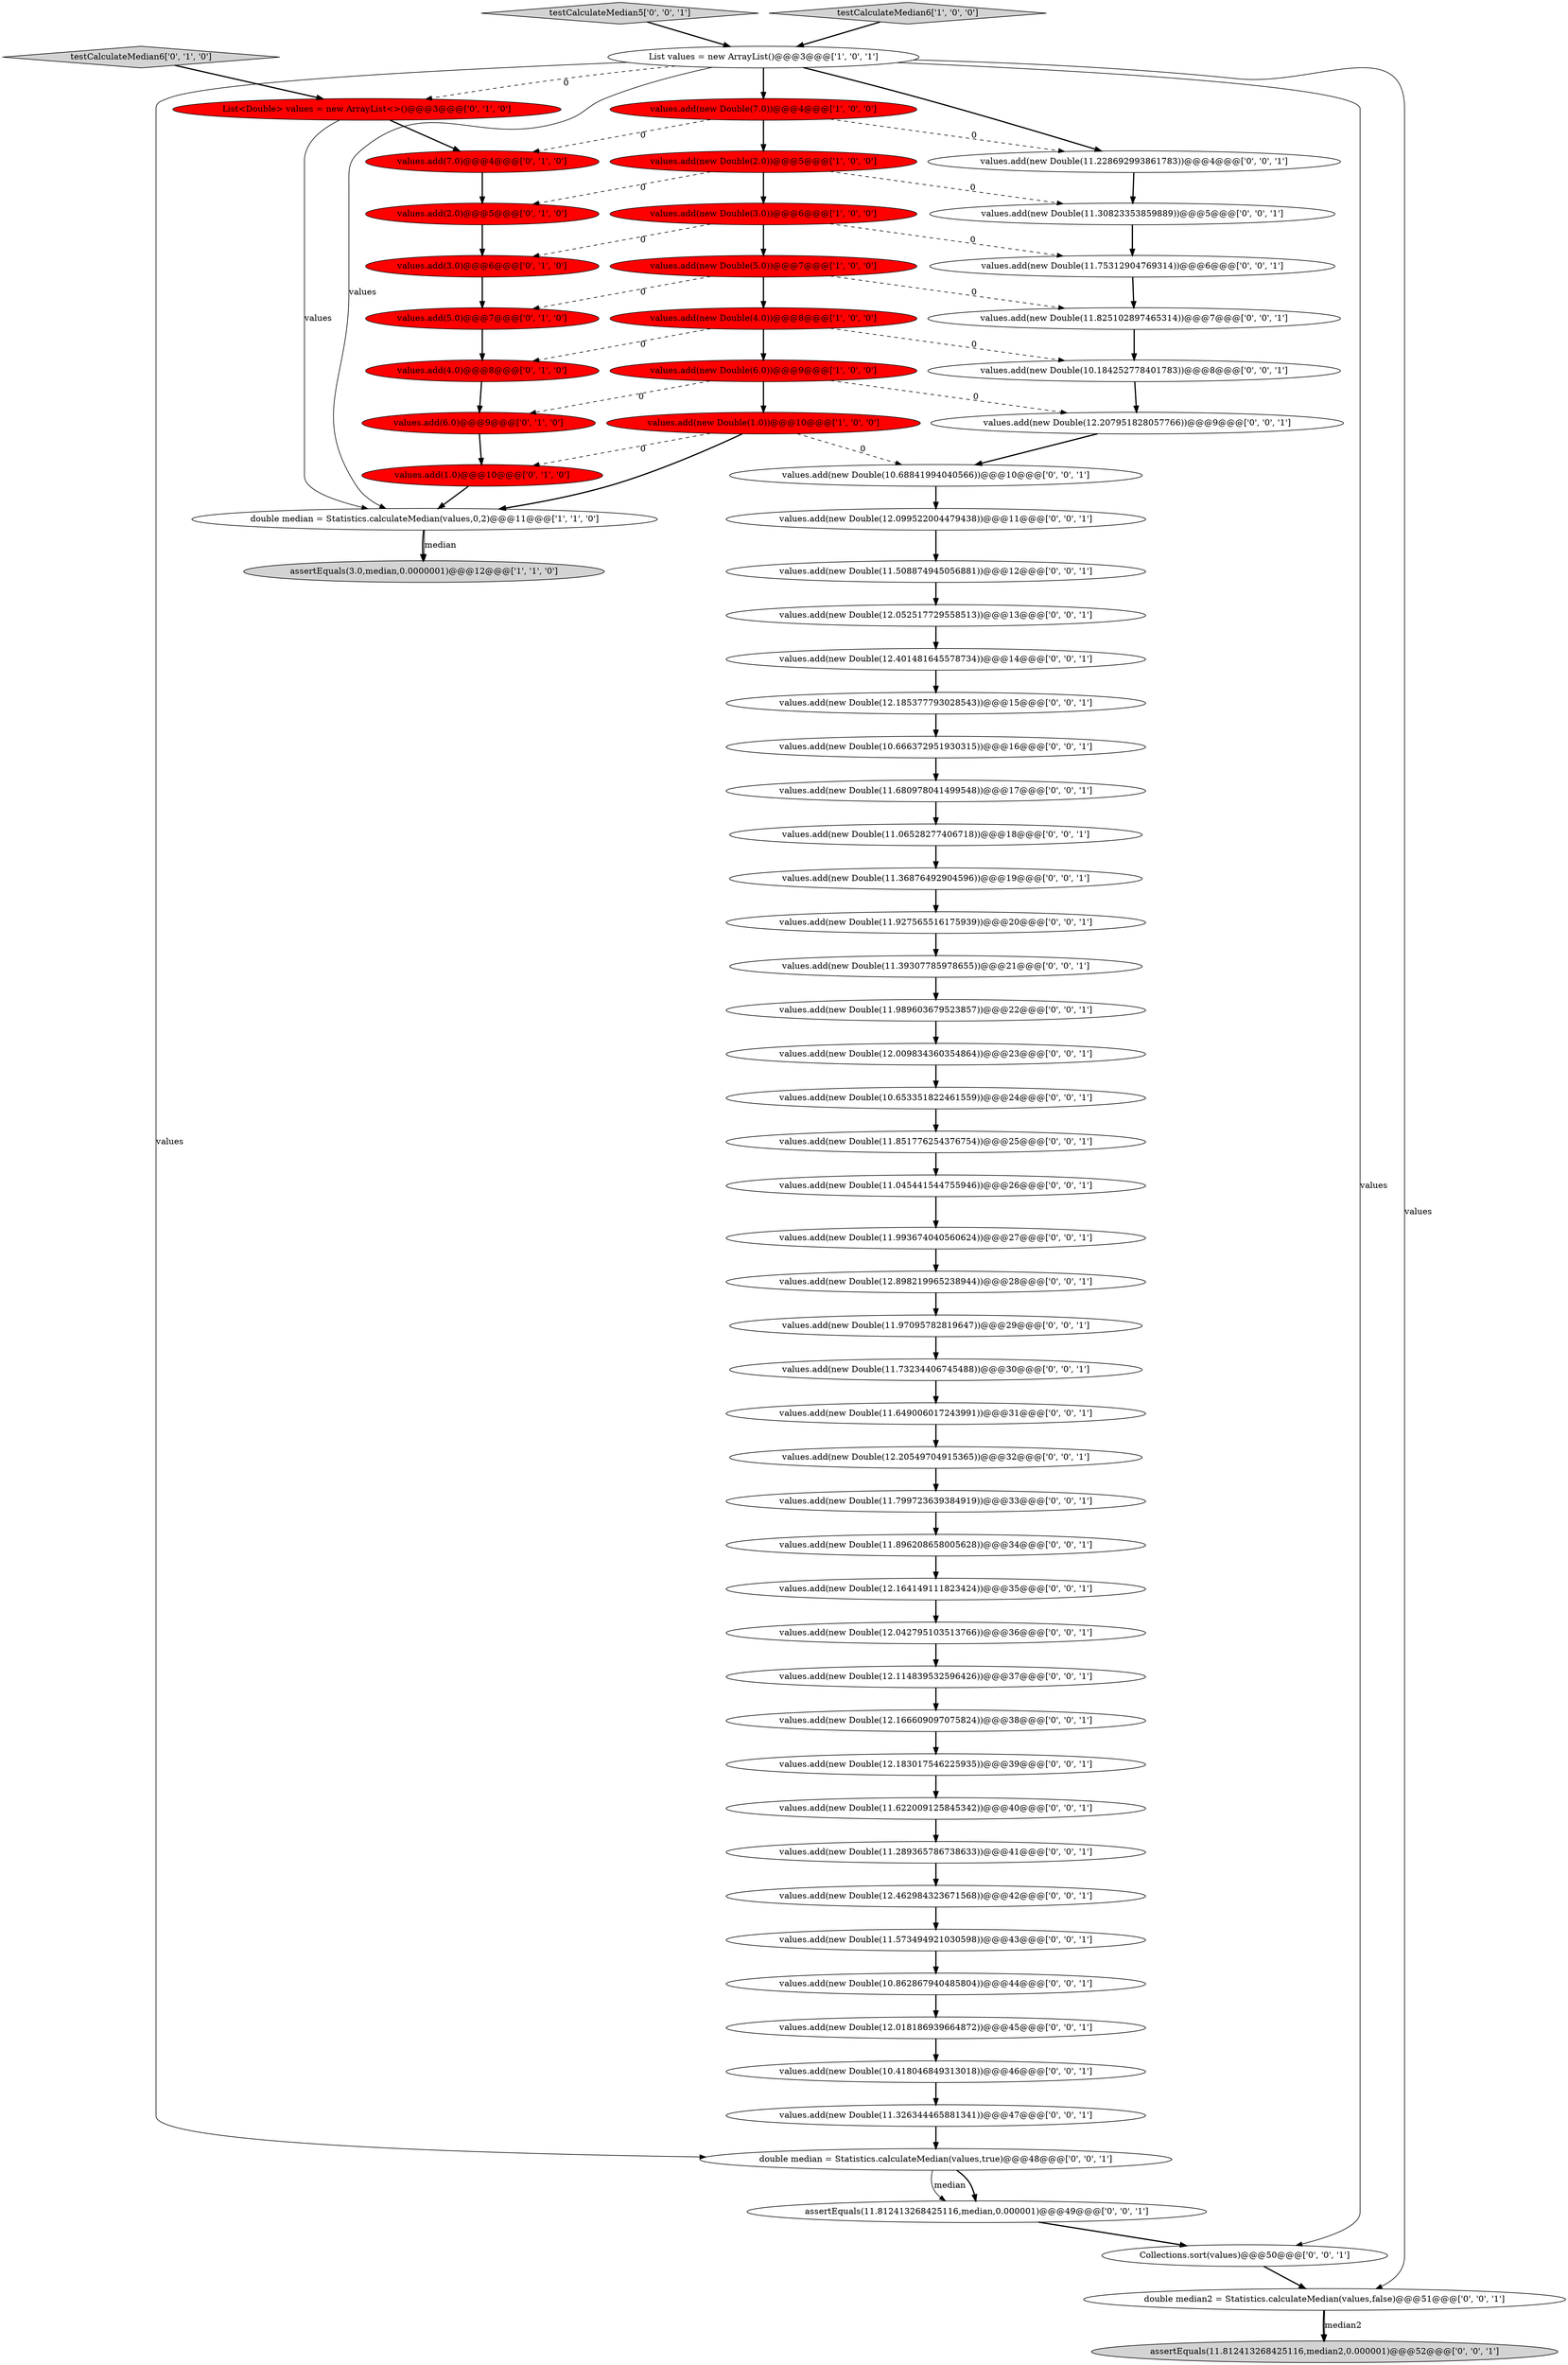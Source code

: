 digraph {
69 [style = filled, label = "values.add(new Double(10.184252778401783))@@@8@@@['0', '0', '1']", fillcolor = white, shape = ellipse image = "AAA0AAABBB3BBB"];
26 [style = filled, label = "values.add(new Double(12.099522004479438))@@@11@@@['0', '0', '1']", fillcolor = white, shape = ellipse image = "AAA0AAABBB3BBB"];
41 [style = filled, label = "values.add(new Double(12.114839532596426))@@@37@@@['0', '0', '1']", fillcolor = white, shape = ellipse image = "AAA0AAABBB3BBB"];
31 [style = filled, label = "values.add(new Double(11.508874945056881))@@@12@@@['0', '0', '1']", fillcolor = white, shape = ellipse image = "AAA0AAABBB3BBB"];
6 [style = filled, label = "values.add(new Double(1.0))@@@10@@@['1', '0', '0']", fillcolor = red, shape = ellipse image = "AAA1AAABBB1BBB"];
13 [style = filled, label = "values.add(6.0)@@@9@@@['0', '1', '0']", fillcolor = red, shape = ellipse image = "AAA1AAABBB2BBB"];
61 [style = filled, label = "values.add(new Double(11.289365786738633))@@@41@@@['0', '0', '1']", fillcolor = white, shape = ellipse image = "AAA0AAABBB3BBB"];
3 [style = filled, label = "values.add(new Double(3.0))@@@6@@@['1', '0', '0']", fillcolor = red, shape = ellipse image = "AAA1AAABBB1BBB"];
8 [style = filled, label = "double median = Statistics.calculateMedian(values,0,2)@@@11@@@['1', '1', '0']", fillcolor = white, shape = ellipse image = "AAA0AAABBB1BBB"];
10 [style = filled, label = "values.add(new Double(2.0))@@@5@@@['1', '0', '0']", fillcolor = red, shape = ellipse image = "AAA1AAABBB1BBB"];
27 [style = filled, label = "values.add(new Double(12.898219965238944))@@@28@@@['0', '0', '1']", fillcolor = white, shape = ellipse image = "AAA0AAABBB3BBB"];
30 [style = filled, label = "testCalculateMedian5['0', '0', '1']", fillcolor = lightgray, shape = diamond image = "AAA0AAABBB3BBB"];
51 [style = filled, label = "assertEquals(11.812413268425116,median,0.000001)@@@49@@@['0', '0', '1']", fillcolor = white, shape = ellipse image = "AAA0AAABBB3BBB"];
4 [style = filled, label = "values.add(new Double(7.0))@@@4@@@['1', '0', '0']", fillcolor = red, shape = ellipse image = "AAA1AAABBB1BBB"];
15 [style = filled, label = "List<Double> values = new ArrayList<>()@@@3@@@['0', '1', '0']", fillcolor = red, shape = ellipse image = "AAA1AAABBB2BBB"];
18 [style = filled, label = "values.add(4.0)@@@8@@@['0', '1', '0']", fillcolor = red, shape = ellipse image = "AAA1AAABBB2BBB"];
36 [style = filled, label = "values.add(new Double(12.052517729558513))@@@13@@@['0', '0', '1']", fillcolor = white, shape = ellipse image = "AAA0AAABBB3BBB"];
60 [style = filled, label = "values.add(new Double(11.993674040560624))@@@27@@@['0', '0', '1']", fillcolor = white, shape = ellipse image = "AAA0AAABBB3BBB"];
62 [style = filled, label = "double median2 = Statistics.calculateMedian(values,false)@@@51@@@['0', '0', '1']", fillcolor = white, shape = ellipse image = "AAA0AAABBB3BBB"];
67 [style = filled, label = "values.add(new Double(12.462984323671568))@@@42@@@['0', '0', '1']", fillcolor = white, shape = ellipse image = "AAA0AAABBB3BBB"];
68 [style = filled, label = "values.add(new Double(11.228692993861783))@@@4@@@['0', '0', '1']", fillcolor = white, shape = ellipse image = "AAA0AAABBB3BBB"];
16 [style = filled, label = "values.add(1.0)@@@10@@@['0', '1', '0']", fillcolor = red, shape = ellipse image = "AAA1AAABBB2BBB"];
46 [style = filled, label = "values.add(new Double(11.927565516175939))@@@20@@@['0', '0', '1']", fillcolor = white, shape = ellipse image = "AAA0AAABBB3BBB"];
0 [style = filled, label = "assertEquals(3.0,median,0.0000001)@@@12@@@['1', '1', '0']", fillcolor = lightgray, shape = ellipse image = "AAA0AAABBB1BBB"];
11 [style = filled, label = "values.add(3.0)@@@6@@@['0', '1', '0']", fillcolor = red, shape = ellipse image = "AAA1AAABBB2BBB"];
39 [style = filled, label = "values.add(new Double(11.75312904769314))@@@6@@@['0', '0', '1']", fillcolor = white, shape = ellipse image = "AAA0AAABBB3BBB"];
25 [style = filled, label = "values.add(new Double(11.649006017243991))@@@31@@@['0', '0', '1']", fillcolor = white, shape = ellipse image = "AAA0AAABBB3BBB"];
9 [style = filled, label = "List values = new ArrayList()@@@3@@@['1', '0', '1']", fillcolor = white, shape = ellipse image = "AAA0AAABBB1BBB"];
54 [style = filled, label = "Collections.sort(values)@@@50@@@['0', '0', '1']", fillcolor = white, shape = ellipse image = "AAA0AAABBB3BBB"];
37 [style = filled, label = "values.add(new Double(12.009834360354864))@@@23@@@['0', '0', '1']", fillcolor = white, shape = ellipse image = "AAA0AAABBB3BBB"];
23 [style = filled, label = "values.add(new Double(11.97095782819647))@@@29@@@['0', '0', '1']", fillcolor = white, shape = ellipse image = "AAA0AAABBB3BBB"];
38 [style = filled, label = "values.add(new Double(11.622009125845342))@@@40@@@['0', '0', '1']", fillcolor = white, shape = ellipse image = "AAA0AAABBB3BBB"];
7 [style = filled, label = "testCalculateMedian6['1', '0', '0']", fillcolor = lightgray, shape = diamond image = "AAA0AAABBB1BBB"];
48 [style = filled, label = "values.add(new Double(11.989603679523857))@@@22@@@['0', '0', '1']", fillcolor = white, shape = ellipse image = "AAA0AAABBB3BBB"];
58 [style = filled, label = "values.add(new Double(12.166609097075824))@@@38@@@['0', '0', '1']", fillcolor = white, shape = ellipse image = "AAA0AAABBB3BBB"];
20 [style = filled, label = "values.add(new Double(11.39307785978655))@@@21@@@['0', '0', '1']", fillcolor = white, shape = ellipse image = "AAA0AAABBB3BBB"];
63 [style = filled, label = "values.add(new Double(11.573494921030598))@@@43@@@['0', '0', '1']", fillcolor = white, shape = ellipse image = "AAA0AAABBB3BBB"];
66 [style = filled, label = "values.add(new Double(11.045441544755946))@@@26@@@['0', '0', '1']", fillcolor = white, shape = ellipse image = "AAA0AAABBB3BBB"];
1 [style = filled, label = "values.add(new Double(6.0))@@@9@@@['1', '0', '0']", fillcolor = red, shape = ellipse image = "AAA1AAABBB1BBB"];
50 [style = filled, label = "values.add(new Double(11.896208658005628))@@@34@@@['0', '0', '1']", fillcolor = white, shape = ellipse image = "AAA0AAABBB3BBB"];
22 [style = filled, label = "values.add(new Double(11.851776254376754))@@@25@@@['0', '0', '1']", fillcolor = white, shape = ellipse image = "AAA0AAABBB3BBB"];
57 [style = filled, label = "values.add(new Double(10.653351822461559))@@@24@@@['0', '0', '1']", fillcolor = white, shape = ellipse image = "AAA0AAABBB3BBB"];
59 [style = filled, label = "values.add(new Double(10.68841994040566))@@@10@@@['0', '0', '1']", fillcolor = white, shape = ellipse image = "AAA0AAABBB3BBB"];
45 [style = filled, label = "values.add(new Double(12.207951828057766))@@@9@@@['0', '0', '1']", fillcolor = white, shape = ellipse image = "AAA0AAABBB3BBB"];
49 [style = filled, label = "values.add(new Double(11.326344465881341))@@@47@@@['0', '0', '1']", fillcolor = white, shape = ellipse image = "AAA0AAABBB3BBB"];
55 [style = filled, label = "values.add(new Double(12.183017546225935))@@@39@@@['0', '0', '1']", fillcolor = white, shape = ellipse image = "AAA0AAABBB3BBB"];
52 [style = filled, label = "values.add(new Double(12.185377793028543))@@@15@@@['0', '0', '1']", fillcolor = white, shape = ellipse image = "AAA0AAABBB3BBB"];
14 [style = filled, label = "values.add(7.0)@@@4@@@['0', '1', '0']", fillcolor = red, shape = ellipse image = "AAA1AAABBB2BBB"];
2 [style = filled, label = "values.add(new Double(4.0))@@@8@@@['1', '0', '0']", fillcolor = red, shape = ellipse image = "AAA1AAABBB1BBB"];
5 [style = filled, label = "values.add(new Double(5.0))@@@7@@@['1', '0', '0']", fillcolor = red, shape = ellipse image = "AAA1AAABBB1BBB"];
33 [style = filled, label = "values.add(new Double(12.018186939664872))@@@45@@@['0', '0', '1']", fillcolor = white, shape = ellipse image = "AAA0AAABBB3BBB"];
64 [style = filled, label = "values.add(new Double(11.73234406745488))@@@30@@@['0', '0', '1']", fillcolor = white, shape = ellipse image = "AAA0AAABBB3BBB"];
56 [style = filled, label = "values.add(new Double(11.825102897465314))@@@7@@@['0', '0', '1']", fillcolor = white, shape = ellipse image = "AAA0AAABBB3BBB"];
34 [style = filled, label = "values.add(new Double(12.401481645578734))@@@14@@@['0', '0', '1']", fillcolor = white, shape = ellipse image = "AAA0AAABBB3BBB"];
28 [style = filled, label = "values.add(new Double(11.680978041499548))@@@17@@@['0', '0', '1']", fillcolor = white, shape = ellipse image = "AAA0AAABBB3BBB"];
29 [style = filled, label = "values.add(new Double(12.164149111823424))@@@35@@@['0', '0', '1']", fillcolor = white, shape = ellipse image = "AAA0AAABBB3BBB"];
44 [style = filled, label = "assertEquals(11.812413268425116,median2,0.000001)@@@52@@@['0', '0', '1']", fillcolor = lightgray, shape = ellipse image = "AAA0AAABBB3BBB"];
19 [style = filled, label = "values.add(2.0)@@@5@@@['0', '1', '0']", fillcolor = red, shape = ellipse image = "AAA1AAABBB2BBB"];
53 [style = filled, label = "values.add(new Double(12.042795103513766))@@@36@@@['0', '0', '1']", fillcolor = white, shape = ellipse image = "AAA0AAABBB3BBB"];
42 [style = filled, label = "values.add(new Double(10.666372951930315))@@@16@@@['0', '0', '1']", fillcolor = white, shape = ellipse image = "AAA0AAABBB3BBB"];
32 [style = filled, label = "values.add(new Double(11.36876492904596))@@@19@@@['0', '0', '1']", fillcolor = white, shape = ellipse image = "AAA0AAABBB3BBB"];
17 [style = filled, label = "testCalculateMedian6['0', '1', '0']", fillcolor = lightgray, shape = diamond image = "AAA0AAABBB2BBB"];
24 [style = filled, label = "values.add(new Double(11.30823353859889))@@@5@@@['0', '0', '1']", fillcolor = white, shape = ellipse image = "AAA0AAABBB3BBB"];
40 [style = filled, label = "values.add(new Double(12.20549704915365))@@@32@@@['0', '0', '1']", fillcolor = white, shape = ellipse image = "AAA0AAABBB3BBB"];
12 [style = filled, label = "values.add(5.0)@@@7@@@['0', '1', '0']", fillcolor = red, shape = ellipse image = "AAA1AAABBB2BBB"];
47 [style = filled, label = "double median = Statistics.calculateMedian(values,true)@@@48@@@['0', '0', '1']", fillcolor = white, shape = ellipse image = "AAA0AAABBB3BBB"];
35 [style = filled, label = "values.add(new Double(10.418046849313018))@@@46@@@['0', '0', '1']", fillcolor = white, shape = ellipse image = "AAA0AAABBB3BBB"];
65 [style = filled, label = "values.add(new Double(10.862867940485804))@@@44@@@['0', '0', '1']", fillcolor = white, shape = ellipse image = "AAA0AAABBB3BBB"];
43 [style = filled, label = "values.add(new Double(11.06528277406718))@@@18@@@['0', '0', '1']", fillcolor = white, shape = ellipse image = "AAA0AAABBB3BBB"];
21 [style = filled, label = "values.add(new Double(11.799723639384919))@@@33@@@['0', '0', '1']", fillcolor = white, shape = ellipse image = "AAA0AAABBB3BBB"];
68->24 [style = bold, label=""];
24->39 [style = bold, label=""];
19->11 [style = bold, label=""];
1->45 [style = dashed, label="0"];
8->0 [style = bold, label=""];
7->9 [style = bold, label=""];
3->5 [style = bold, label=""];
28->43 [style = bold, label=""];
20->48 [style = bold, label=""];
53->41 [style = bold, label=""];
47->51 [style = bold, label=""];
12->18 [style = bold, label=""];
69->45 [style = bold, label=""];
66->60 [style = bold, label=""];
41->58 [style = bold, label=""];
47->51 [style = solid, label="median"];
10->24 [style = dashed, label="0"];
21->50 [style = bold, label=""];
59->26 [style = bold, label=""];
25->40 [style = bold, label=""];
9->15 [style = dashed, label="0"];
50->29 [style = bold, label=""];
48->37 [style = bold, label=""];
51->54 [style = bold, label=""];
3->39 [style = dashed, label="0"];
65->33 [style = bold, label=""];
34->52 [style = bold, label=""];
45->59 [style = bold, label=""];
43->32 [style = bold, label=""];
54->62 [style = bold, label=""];
11->12 [style = bold, label=""];
55->38 [style = bold, label=""];
13->16 [style = bold, label=""];
56->69 [style = bold, label=""];
6->59 [style = dashed, label="0"];
5->56 [style = dashed, label="0"];
52->42 [style = bold, label=""];
6->16 [style = dashed, label="0"];
15->8 [style = solid, label="values"];
64->25 [style = bold, label=""];
2->69 [style = dashed, label="0"];
17->15 [style = bold, label=""];
2->18 [style = dashed, label="0"];
23->64 [style = bold, label=""];
46->20 [style = bold, label=""];
8->0 [style = solid, label="median"];
40->21 [style = bold, label=""];
4->10 [style = bold, label=""];
5->12 [style = dashed, label="0"];
32->46 [style = bold, label=""];
63->65 [style = bold, label=""];
15->14 [style = bold, label=""];
16->8 [style = bold, label=""];
9->54 [style = solid, label="values"];
2->1 [style = bold, label=""];
9->68 [style = bold, label=""];
31->36 [style = bold, label=""];
14->19 [style = bold, label=""];
35->49 [style = bold, label=""];
30->9 [style = bold, label=""];
62->44 [style = bold, label=""];
26->31 [style = bold, label=""];
1->6 [style = bold, label=""];
22->66 [style = bold, label=""];
9->8 [style = solid, label="values"];
9->62 [style = solid, label="values"];
67->63 [style = bold, label=""];
4->14 [style = dashed, label="0"];
42->28 [style = bold, label=""];
4->68 [style = dashed, label="0"];
36->34 [style = bold, label=""];
60->27 [style = bold, label=""];
61->67 [style = bold, label=""];
37->57 [style = bold, label=""];
29->53 [style = bold, label=""];
33->35 [style = bold, label=""];
62->44 [style = solid, label="median2"];
10->19 [style = dashed, label="0"];
9->4 [style = bold, label=""];
10->3 [style = bold, label=""];
9->47 [style = solid, label="values"];
58->55 [style = bold, label=""];
38->61 [style = bold, label=""];
49->47 [style = bold, label=""];
1->13 [style = dashed, label="0"];
5->2 [style = bold, label=""];
39->56 [style = bold, label=""];
6->8 [style = bold, label=""];
18->13 [style = bold, label=""];
27->23 [style = bold, label=""];
57->22 [style = bold, label=""];
3->11 [style = dashed, label="0"];
}
